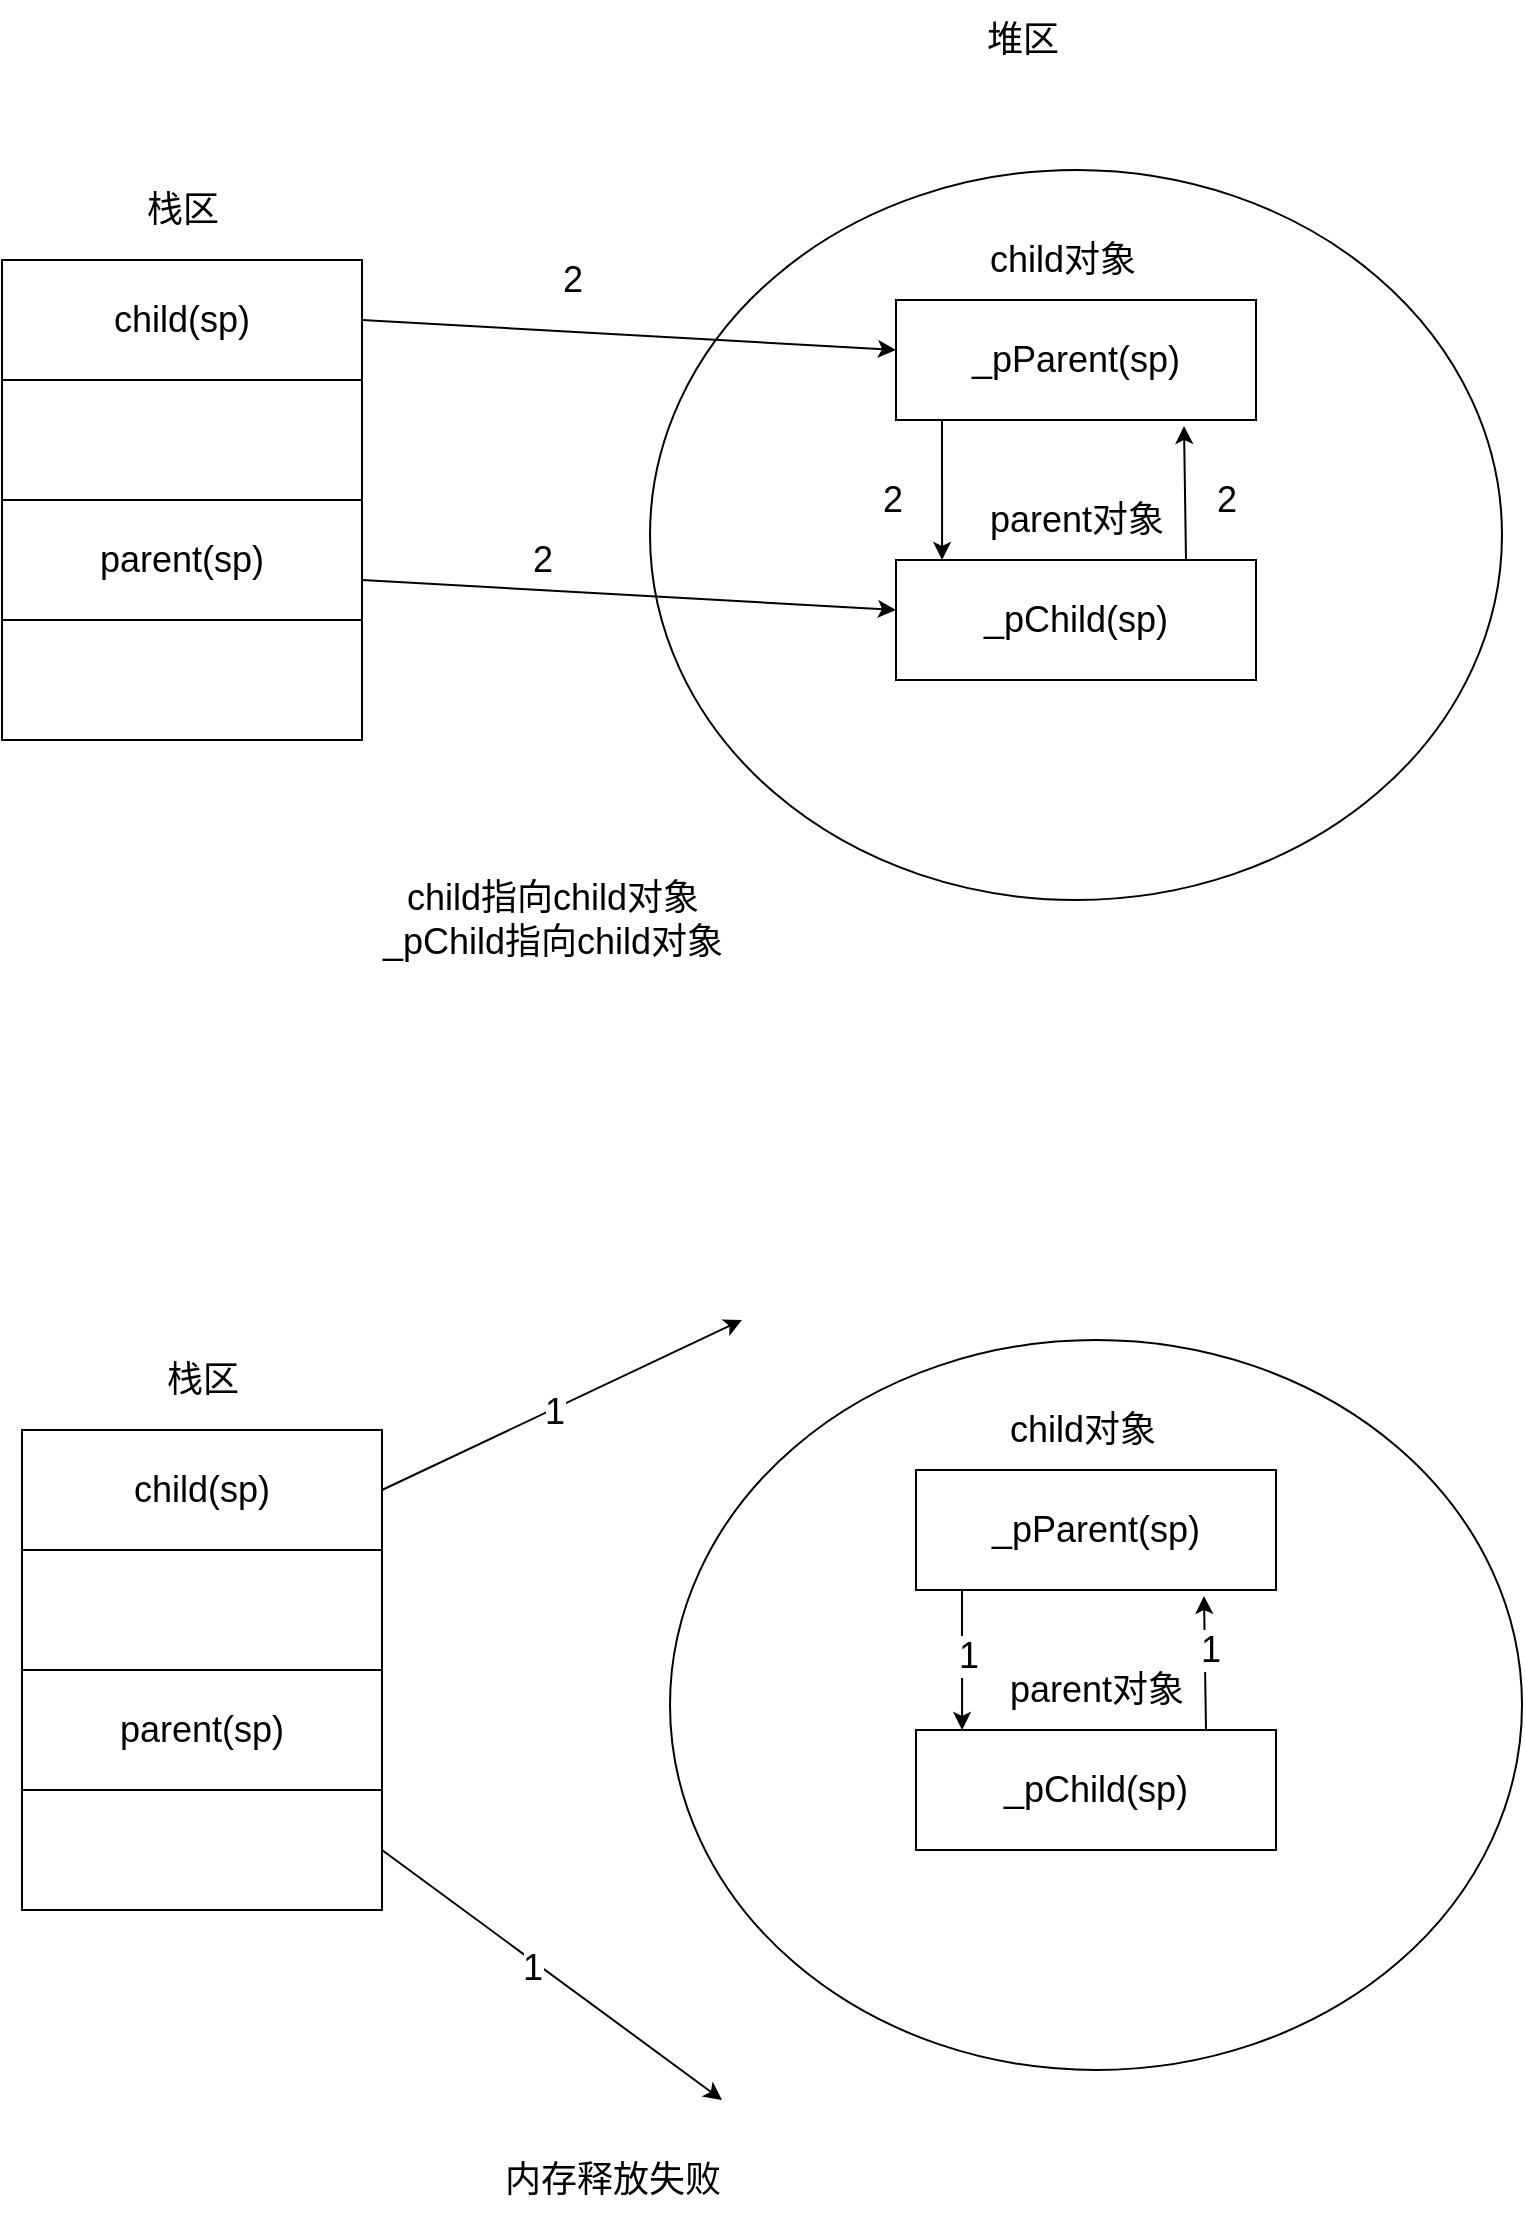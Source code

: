 <mxfile version="20.2.3" type="github">
  <diagram id="sgpdva6EOUjvvZmH0m_7" name="第 1 页">
    <mxGraphModel dx="988" dy="807" grid="1" gridSize="10" guides="1" tooltips="1" connect="1" arrows="1" fold="1" page="1" pageScale="1" pageWidth="827" pageHeight="1169" math="0" shadow="0">
      <root>
        <mxCell id="0" />
        <mxCell id="1" parent="0" />
        <mxCell id="2wEUu0mrk-EplMBxijP8-1" value="&lt;font style=&quot;font-size: 18px;&quot;&gt;child(sp)&lt;/font&gt;" style="rounded=0;whiteSpace=wrap;html=1;" vertex="1" parent="1">
          <mxGeometry x="90" y="160" width="180" height="60" as="geometry" />
        </mxCell>
        <mxCell id="2wEUu0mrk-EplMBxijP8-2" value="" style="rounded=0;whiteSpace=wrap;html=1;" vertex="1" parent="1">
          <mxGeometry x="90" y="220" width="180" height="60" as="geometry" />
        </mxCell>
        <mxCell id="2wEUu0mrk-EplMBxijP8-3" value="&lt;font style=&quot;font-size: 18px;&quot;&gt;parent(sp)&lt;/font&gt;" style="rounded=0;whiteSpace=wrap;html=1;" vertex="1" parent="1">
          <mxGeometry x="90" y="280" width="180" height="60" as="geometry" />
        </mxCell>
        <mxCell id="2wEUu0mrk-EplMBxijP8-4" value="" style="rounded=0;whiteSpace=wrap;html=1;" vertex="1" parent="1">
          <mxGeometry x="90" y="340" width="180" height="60" as="geometry" />
        </mxCell>
        <mxCell id="2wEUu0mrk-EplMBxijP8-5" value="&lt;font style=&quot;font-size: 18px;&quot;&gt;栈区&lt;/font&gt;" style="text;html=1;align=center;verticalAlign=middle;resizable=0;points=[];autosize=1;strokeColor=none;fillColor=none;" vertex="1" parent="1">
          <mxGeometry x="150" y="115" width="60" height="40" as="geometry" />
        </mxCell>
        <mxCell id="2wEUu0mrk-EplMBxijP8-6" value="" style="ellipse;whiteSpace=wrap;html=1;fontSize=18;" vertex="1" parent="1">
          <mxGeometry x="414" y="115" width="426" height="365" as="geometry" />
        </mxCell>
        <mxCell id="2wEUu0mrk-EplMBxijP8-7" value="&lt;font style=&quot;font-size: 18px;&quot;&gt;_pParent(sp)&lt;/font&gt;" style="rounded=0;whiteSpace=wrap;html=1;" vertex="1" parent="1">
          <mxGeometry x="537" y="180" width="180" height="60" as="geometry" />
        </mxCell>
        <mxCell id="2wEUu0mrk-EplMBxijP8-8" value="堆区" style="text;html=1;align=center;verticalAlign=middle;resizable=0;points=[];autosize=1;strokeColor=none;fillColor=none;fontSize=18;" vertex="1" parent="1">
          <mxGeometry x="570" y="30" width="60" height="40" as="geometry" />
        </mxCell>
        <mxCell id="2wEUu0mrk-EplMBxijP8-9" value="&lt;font style=&quot;font-size: 18px;&quot;&gt;_pChild(sp)&lt;/font&gt;" style="rounded=0;whiteSpace=wrap;html=1;" vertex="1" parent="1">
          <mxGeometry x="537" y="310" width="180" height="60" as="geometry" />
        </mxCell>
        <mxCell id="2wEUu0mrk-EplMBxijP8-10" value="child对象" style="text;html=1;align=center;verticalAlign=middle;resizable=0;points=[];autosize=1;strokeColor=none;fillColor=none;fontSize=18;" vertex="1" parent="1">
          <mxGeometry x="570" y="140" width="100" height="40" as="geometry" />
        </mxCell>
        <mxCell id="2wEUu0mrk-EplMBxijP8-11" value="parent对象" style="text;html=1;align=center;verticalAlign=middle;resizable=0;points=[];autosize=1;strokeColor=none;fillColor=none;fontSize=18;" vertex="1" parent="1">
          <mxGeometry x="572" y="270" width="110" height="40" as="geometry" />
        </mxCell>
        <mxCell id="2wEUu0mrk-EplMBxijP8-12" value="" style="endArrow=classic;html=1;rounded=0;fontSize=18;" edge="1" parent="1" target="2wEUu0mrk-EplMBxijP8-7">
          <mxGeometry width="50" height="50" relative="1" as="geometry">
            <mxPoint x="270" y="190" as="sourcePoint" />
            <mxPoint x="320" y="140" as="targetPoint" />
          </mxGeometry>
        </mxCell>
        <mxCell id="2wEUu0mrk-EplMBxijP8-13" value="" style="endArrow=classic;html=1;rounded=0;fontSize=18;" edge="1" parent="1">
          <mxGeometry width="50" height="50" relative="1" as="geometry">
            <mxPoint x="270" y="320" as="sourcePoint" />
            <mxPoint x="537" y="334.958" as="targetPoint" />
          </mxGeometry>
        </mxCell>
        <mxCell id="2wEUu0mrk-EplMBxijP8-14" value="" style="endArrow=classic;html=1;rounded=0;fontSize=18;entryX=0.128;entryY=0;entryDx=0;entryDy=0;entryPerimeter=0;" edge="1" parent="1" target="2wEUu0mrk-EplMBxijP8-9">
          <mxGeometry width="50" height="50" relative="1" as="geometry">
            <mxPoint x="560" y="240" as="sourcePoint" />
            <mxPoint x="610" y="190" as="targetPoint" />
          </mxGeometry>
        </mxCell>
        <mxCell id="2wEUu0mrk-EplMBxijP8-16" value="" style="endArrow=classic;html=1;rounded=0;fontSize=18;entryX=0.8;entryY=1.05;entryDx=0;entryDy=0;entryPerimeter=0;" edge="1" parent="1" target="2wEUu0mrk-EplMBxijP8-7">
          <mxGeometry width="50" height="50" relative="1" as="geometry">
            <mxPoint x="682" y="310" as="sourcePoint" />
            <mxPoint x="732" y="260" as="targetPoint" />
          </mxGeometry>
        </mxCell>
        <mxCell id="2wEUu0mrk-EplMBxijP8-17" value="child指向child对象&lt;br&gt;_pChild指向child对象" style="text;html=1;align=center;verticalAlign=middle;resizable=0;points=[];autosize=1;strokeColor=none;fillColor=none;fontSize=18;" vertex="1" parent="1">
          <mxGeometry x="270" y="460" width="190" height="60" as="geometry" />
        </mxCell>
        <mxCell id="2wEUu0mrk-EplMBxijP8-18" value="2" style="text;html=1;align=center;verticalAlign=middle;resizable=0;points=[];autosize=1;strokeColor=none;fillColor=none;fontSize=18;" vertex="1" parent="1">
          <mxGeometry x="360" y="150" width="30" height="40" as="geometry" />
        </mxCell>
        <mxCell id="2wEUu0mrk-EplMBxijP8-19" value="2" style="text;html=1;align=center;verticalAlign=middle;resizable=0;points=[];autosize=1;strokeColor=none;fillColor=none;fontSize=18;" vertex="1" parent="1">
          <mxGeometry x="345" y="290" width="30" height="40" as="geometry" />
        </mxCell>
        <mxCell id="2wEUu0mrk-EplMBxijP8-20" value="2" style="text;html=1;align=center;verticalAlign=middle;resizable=0;points=[];autosize=1;strokeColor=none;fillColor=none;fontSize=18;" vertex="1" parent="1">
          <mxGeometry x="520" y="260" width="30" height="40" as="geometry" />
        </mxCell>
        <mxCell id="2wEUu0mrk-EplMBxijP8-21" value="2" style="text;html=1;align=center;verticalAlign=middle;resizable=0;points=[];autosize=1;strokeColor=none;fillColor=none;fontSize=18;" vertex="1" parent="1">
          <mxGeometry x="687" y="260" width="30" height="40" as="geometry" />
        </mxCell>
        <mxCell id="2wEUu0mrk-EplMBxijP8-22" value="&lt;font style=&quot;font-size: 18px;&quot;&gt;child(sp)&lt;/font&gt;" style="rounded=0;whiteSpace=wrap;html=1;" vertex="1" parent="1">
          <mxGeometry x="100" y="745" width="180" height="60" as="geometry" />
        </mxCell>
        <mxCell id="2wEUu0mrk-EplMBxijP8-23" value="" style="rounded=0;whiteSpace=wrap;html=1;" vertex="1" parent="1">
          <mxGeometry x="100" y="805" width="180" height="60" as="geometry" />
        </mxCell>
        <mxCell id="2wEUu0mrk-EplMBxijP8-24" value="&lt;font style=&quot;font-size: 18px;&quot;&gt;parent(sp)&lt;/font&gt;" style="rounded=0;whiteSpace=wrap;html=1;" vertex="1" parent="1">
          <mxGeometry x="100" y="865" width="180" height="60" as="geometry" />
        </mxCell>
        <mxCell id="2wEUu0mrk-EplMBxijP8-25" value="" style="rounded=0;whiteSpace=wrap;html=1;" vertex="1" parent="1">
          <mxGeometry x="100" y="925" width="180" height="60" as="geometry" />
        </mxCell>
        <mxCell id="2wEUu0mrk-EplMBxijP8-26" value="&lt;font style=&quot;font-size: 18px;&quot;&gt;栈区&lt;/font&gt;" style="text;html=1;align=center;verticalAlign=middle;resizable=0;points=[];autosize=1;strokeColor=none;fillColor=none;" vertex="1" parent="1">
          <mxGeometry x="160" y="700" width="60" height="40" as="geometry" />
        </mxCell>
        <mxCell id="2wEUu0mrk-EplMBxijP8-27" value="" style="ellipse;whiteSpace=wrap;html=1;fontSize=18;" vertex="1" parent="1">
          <mxGeometry x="424" y="700" width="426" height="365" as="geometry" />
        </mxCell>
        <mxCell id="2wEUu0mrk-EplMBxijP8-28" value="&lt;font style=&quot;font-size: 18px;&quot;&gt;_pParent(sp)&lt;/font&gt;" style="rounded=0;whiteSpace=wrap;html=1;" vertex="1" parent="1">
          <mxGeometry x="547" y="765" width="180" height="60" as="geometry" />
        </mxCell>
        <mxCell id="2wEUu0mrk-EplMBxijP8-29" value="&lt;font style=&quot;font-size: 18px;&quot;&gt;_pChild(sp)&lt;/font&gt;" style="rounded=0;whiteSpace=wrap;html=1;" vertex="1" parent="1">
          <mxGeometry x="547" y="895" width="180" height="60" as="geometry" />
        </mxCell>
        <mxCell id="2wEUu0mrk-EplMBxijP8-30" value="child对象" style="text;html=1;align=center;verticalAlign=middle;resizable=0;points=[];autosize=1;strokeColor=none;fillColor=none;fontSize=18;" vertex="1" parent="1">
          <mxGeometry x="580" y="725" width="100" height="40" as="geometry" />
        </mxCell>
        <mxCell id="2wEUu0mrk-EplMBxijP8-31" value="parent对象" style="text;html=1;align=center;verticalAlign=middle;resizable=0;points=[];autosize=1;strokeColor=none;fillColor=none;fontSize=18;" vertex="1" parent="1">
          <mxGeometry x="582" y="855" width="110" height="40" as="geometry" />
        </mxCell>
        <mxCell id="2wEUu0mrk-EplMBxijP8-32" value="" style="endArrow=classic;html=1;rounded=0;fontSize=18;" edge="1" parent="1">
          <mxGeometry width="50" height="50" relative="1" as="geometry">
            <mxPoint x="280" y="775" as="sourcePoint" />
            <mxPoint x="460" y="690" as="targetPoint" />
          </mxGeometry>
        </mxCell>
        <mxCell id="2wEUu0mrk-EplMBxijP8-41" value="1" style="edgeLabel;html=1;align=center;verticalAlign=middle;resizable=0;points=[];fontSize=18;" vertex="1" connectable="0" parent="2wEUu0mrk-EplMBxijP8-32">
          <mxGeometry x="-0.049" y="-1" relative="1" as="geometry">
            <mxPoint as="offset" />
          </mxGeometry>
        </mxCell>
        <mxCell id="2wEUu0mrk-EplMBxijP8-33" value="" style="endArrow=classic;html=1;rounded=0;fontSize=18;" edge="1" parent="1">
          <mxGeometry width="50" height="50" relative="1" as="geometry">
            <mxPoint x="280" y="955" as="sourcePoint" />
            <mxPoint x="450" y="1080" as="targetPoint" />
          </mxGeometry>
        </mxCell>
        <mxCell id="2wEUu0mrk-EplMBxijP8-42" value="1" style="edgeLabel;html=1;align=center;verticalAlign=middle;resizable=0;points=[];fontSize=18;" vertex="1" connectable="0" parent="2wEUu0mrk-EplMBxijP8-33">
          <mxGeometry x="-0.099" y="-3" relative="1" as="geometry">
            <mxPoint as="offset" />
          </mxGeometry>
        </mxCell>
        <mxCell id="2wEUu0mrk-EplMBxijP8-34" value="" style="endArrow=classic;html=1;rounded=0;fontSize=18;entryX=0.128;entryY=0;entryDx=0;entryDy=0;entryPerimeter=0;" edge="1" parent="1" target="2wEUu0mrk-EplMBxijP8-29">
          <mxGeometry width="50" height="50" relative="1" as="geometry">
            <mxPoint x="570" y="825" as="sourcePoint" />
            <mxPoint x="620" y="775" as="targetPoint" />
          </mxGeometry>
        </mxCell>
        <mxCell id="2wEUu0mrk-EplMBxijP8-43" value="1" style="edgeLabel;html=1;align=center;verticalAlign=middle;resizable=0;points=[];fontSize=18;" vertex="1" connectable="0" parent="2wEUu0mrk-EplMBxijP8-34">
          <mxGeometry x="-0.071" y="3" relative="1" as="geometry">
            <mxPoint as="offset" />
          </mxGeometry>
        </mxCell>
        <mxCell id="2wEUu0mrk-EplMBxijP8-35" value="" style="endArrow=classic;html=1;rounded=0;fontSize=18;entryX=0.8;entryY=1.05;entryDx=0;entryDy=0;entryPerimeter=0;" edge="1" parent="1" target="2wEUu0mrk-EplMBxijP8-28">
          <mxGeometry width="50" height="50" relative="1" as="geometry">
            <mxPoint x="692" y="895" as="sourcePoint" />
            <mxPoint x="742" y="845" as="targetPoint" />
          </mxGeometry>
        </mxCell>
        <mxCell id="2wEUu0mrk-EplMBxijP8-44" value="1" style="edgeLabel;html=1;align=center;verticalAlign=middle;resizable=0;points=[];fontSize=18;" vertex="1" connectable="0" parent="2wEUu0mrk-EplMBxijP8-35">
          <mxGeometry x="0.208" y="-2" relative="1" as="geometry">
            <mxPoint as="offset" />
          </mxGeometry>
        </mxCell>
        <mxCell id="2wEUu0mrk-EplMBxijP8-45" value="内存释放失败" style="text;html=1;align=center;verticalAlign=middle;resizable=0;points=[];autosize=1;strokeColor=none;fillColor=none;fontSize=18;" vertex="1" parent="1">
          <mxGeometry x="330" y="1100" width="130" height="40" as="geometry" />
        </mxCell>
      </root>
    </mxGraphModel>
  </diagram>
</mxfile>
